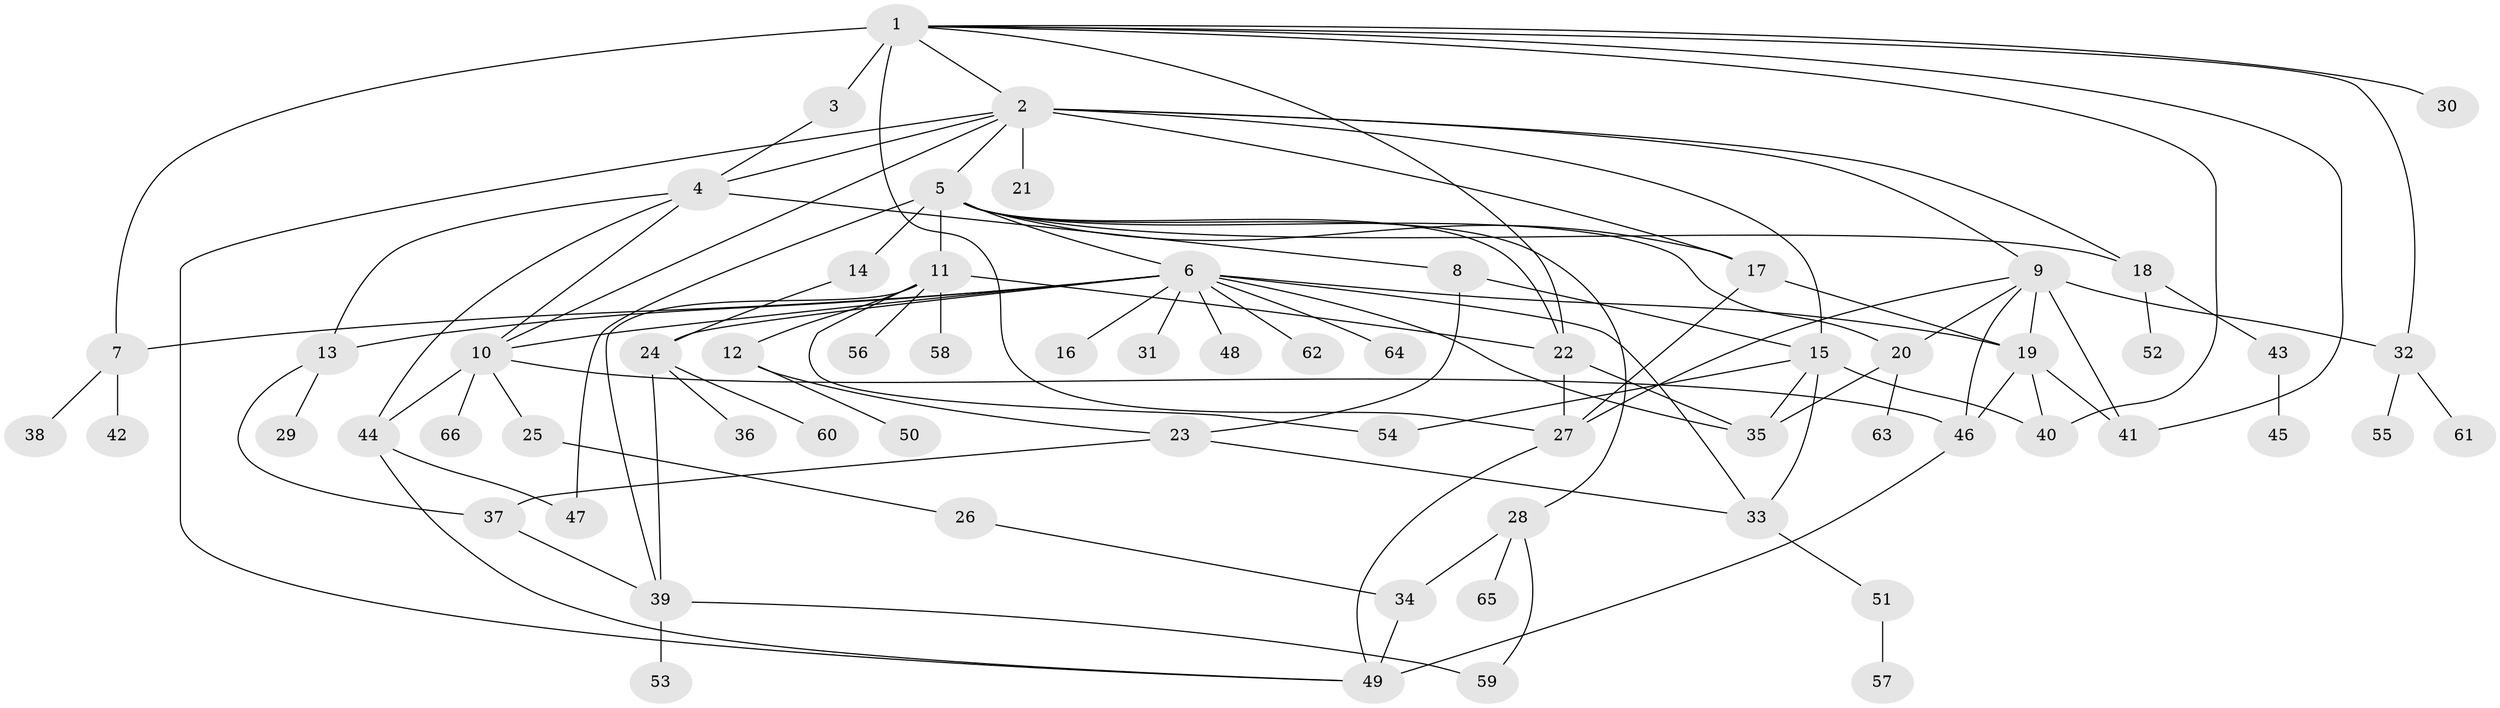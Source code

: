 // original degree distribution, {14: 0.015267175572519083, 1: 0.5114503816793893, 6: 0.030534351145038167, 20: 0.007633587786259542, 15: 0.007633587786259542, 5: 0.07633587786259542, 4: 0.061068702290076333, 11: 0.007633587786259542, 7: 0.007633587786259542, 8: 0.015267175572519083, 3: 0.07633587786259542, 2: 0.183206106870229}
// Generated by graph-tools (version 1.1) at 2025/35/03/09/25 02:35:24]
// undirected, 66 vertices, 107 edges
graph export_dot {
graph [start="1"]
  node [color=gray90,style=filled];
  1;
  2;
  3;
  4;
  5;
  6;
  7;
  8;
  9;
  10;
  11;
  12;
  13;
  14;
  15;
  16;
  17;
  18;
  19;
  20;
  21;
  22;
  23;
  24;
  25;
  26;
  27;
  28;
  29;
  30;
  31;
  32;
  33;
  34;
  35;
  36;
  37;
  38;
  39;
  40;
  41;
  42;
  43;
  44;
  45;
  46;
  47;
  48;
  49;
  50;
  51;
  52;
  53;
  54;
  55;
  56;
  57;
  58;
  59;
  60;
  61;
  62;
  63;
  64;
  65;
  66;
  1 -- 2 [weight=1.0];
  1 -- 3 [weight=5.0];
  1 -- 7 [weight=1.0];
  1 -- 22 [weight=1.0];
  1 -- 27 [weight=1.0];
  1 -- 30 [weight=1.0];
  1 -- 32 [weight=1.0];
  1 -- 40 [weight=1.0];
  1 -- 41 [weight=1.0];
  2 -- 4 [weight=1.0];
  2 -- 5 [weight=1.0];
  2 -- 9 [weight=1.0];
  2 -- 10 [weight=1.0];
  2 -- 15 [weight=1.0];
  2 -- 17 [weight=1.0];
  2 -- 18 [weight=1.0];
  2 -- 21 [weight=4.0];
  2 -- 49 [weight=1.0];
  3 -- 4 [weight=1.0];
  4 -- 8 [weight=1.0];
  4 -- 10 [weight=1.0];
  4 -- 13 [weight=1.0];
  4 -- 44 [weight=1.0];
  5 -- 6 [weight=1.0];
  5 -- 11 [weight=1.0];
  5 -- 14 [weight=10.0];
  5 -- 17 [weight=1.0];
  5 -- 18 [weight=1.0];
  5 -- 20 [weight=1.0];
  5 -- 22 [weight=1.0];
  5 -- 28 [weight=1.0];
  5 -- 47 [weight=1.0];
  6 -- 7 [weight=1.0];
  6 -- 10 [weight=1.0];
  6 -- 13 [weight=1.0];
  6 -- 16 [weight=1.0];
  6 -- 19 [weight=2.0];
  6 -- 24 [weight=1.0];
  6 -- 31 [weight=1.0];
  6 -- 33 [weight=1.0];
  6 -- 35 [weight=1.0];
  6 -- 48 [weight=1.0];
  6 -- 62 [weight=1.0];
  6 -- 64 [weight=1.0];
  7 -- 38 [weight=1.0];
  7 -- 42 [weight=1.0];
  8 -- 15 [weight=1.0];
  8 -- 23 [weight=1.0];
  9 -- 19 [weight=1.0];
  9 -- 20 [weight=1.0];
  9 -- 27 [weight=1.0];
  9 -- 32 [weight=1.0];
  9 -- 41 [weight=4.0];
  9 -- 46 [weight=1.0];
  10 -- 25 [weight=1.0];
  10 -- 44 [weight=1.0];
  10 -- 46 [weight=1.0];
  10 -- 66 [weight=1.0];
  11 -- 12 [weight=1.0];
  11 -- 22 [weight=1.0];
  11 -- 39 [weight=1.0];
  11 -- 54 [weight=1.0];
  11 -- 56 [weight=1.0];
  11 -- 58 [weight=1.0];
  12 -- 23 [weight=1.0];
  12 -- 50 [weight=1.0];
  13 -- 29 [weight=1.0];
  13 -- 37 [weight=1.0];
  14 -- 24 [weight=1.0];
  15 -- 33 [weight=2.0];
  15 -- 35 [weight=1.0];
  15 -- 40 [weight=1.0];
  15 -- 54 [weight=1.0];
  17 -- 19 [weight=1.0];
  17 -- 27 [weight=1.0];
  18 -- 43 [weight=1.0];
  18 -- 52 [weight=1.0];
  19 -- 40 [weight=1.0];
  19 -- 41 [weight=1.0];
  19 -- 46 [weight=1.0];
  20 -- 35 [weight=1.0];
  20 -- 63 [weight=1.0];
  22 -- 27 [weight=1.0];
  22 -- 35 [weight=1.0];
  23 -- 33 [weight=1.0];
  23 -- 37 [weight=1.0];
  24 -- 36 [weight=1.0];
  24 -- 39 [weight=1.0];
  24 -- 60 [weight=1.0];
  25 -- 26 [weight=1.0];
  26 -- 34 [weight=1.0];
  27 -- 49 [weight=1.0];
  28 -- 34 [weight=1.0];
  28 -- 59 [weight=1.0];
  28 -- 65 [weight=1.0];
  32 -- 55 [weight=1.0];
  32 -- 61 [weight=1.0];
  33 -- 51 [weight=1.0];
  34 -- 49 [weight=1.0];
  37 -- 39 [weight=1.0];
  39 -- 53 [weight=1.0];
  39 -- 59 [weight=1.0];
  43 -- 45 [weight=1.0];
  44 -- 47 [weight=1.0];
  44 -- 49 [weight=1.0];
  46 -- 49 [weight=2.0];
  51 -- 57 [weight=1.0];
}
